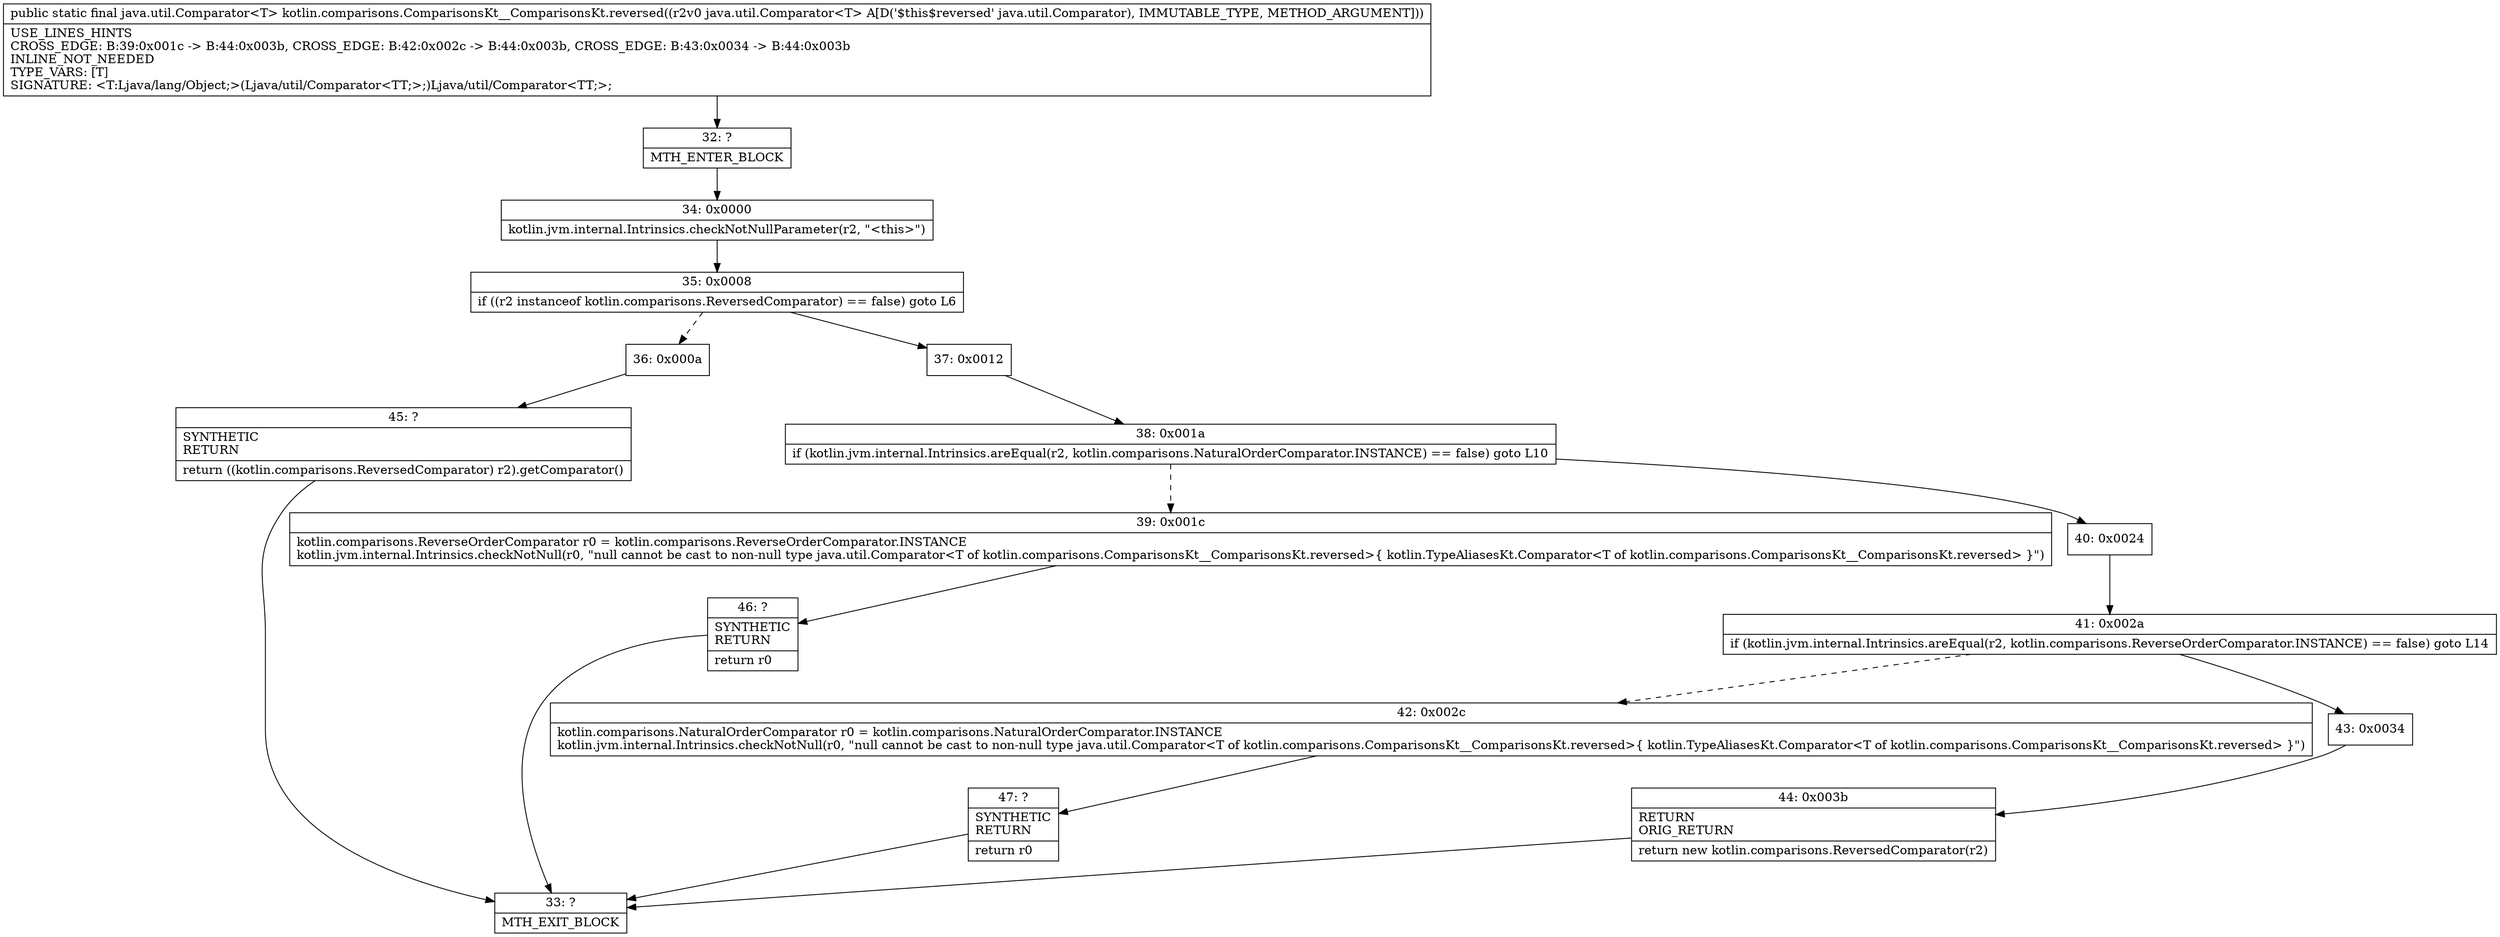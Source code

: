 digraph "CFG forkotlin.comparisons.ComparisonsKt__ComparisonsKt.reversed(Ljava\/util\/Comparator;)Ljava\/util\/Comparator;" {
Node_32 [shape=record,label="{32\:\ ?|MTH_ENTER_BLOCK\l}"];
Node_34 [shape=record,label="{34\:\ 0x0000|kotlin.jvm.internal.Intrinsics.checkNotNullParameter(r2, \"\<this\>\")\l}"];
Node_35 [shape=record,label="{35\:\ 0x0008|if ((r2 instanceof kotlin.comparisons.ReversedComparator) == false) goto L6\l}"];
Node_36 [shape=record,label="{36\:\ 0x000a}"];
Node_45 [shape=record,label="{45\:\ ?|SYNTHETIC\lRETURN\l|return ((kotlin.comparisons.ReversedComparator) r2).getComparator()\l}"];
Node_33 [shape=record,label="{33\:\ ?|MTH_EXIT_BLOCK\l}"];
Node_37 [shape=record,label="{37\:\ 0x0012}"];
Node_38 [shape=record,label="{38\:\ 0x001a|if (kotlin.jvm.internal.Intrinsics.areEqual(r2, kotlin.comparisons.NaturalOrderComparator.INSTANCE) == false) goto L10\l}"];
Node_39 [shape=record,label="{39\:\ 0x001c|kotlin.comparisons.ReverseOrderComparator r0 = kotlin.comparisons.ReverseOrderComparator.INSTANCE\lkotlin.jvm.internal.Intrinsics.checkNotNull(r0, \"null cannot be cast to non\-null type java.util.Comparator\<T of kotlin.comparisons.ComparisonsKt__ComparisonsKt.reversed\>\{ kotlin.TypeAliasesKt.Comparator\<T of kotlin.comparisons.ComparisonsKt__ComparisonsKt.reversed\> \}\")\l}"];
Node_46 [shape=record,label="{46\:\ ?|SYNTHETIC\lRETURN\l|return r0\l}"];
Node_40 [shape=record,label="{40\:\ 0x0024}"];
Node_41 [shape=record,label="{41\:\ 0x002a|if (kotlin.jvm.internal.Intrinsics.areEqual(r2, kotlin.comparisons.ReverseOrderComparator.INSTANCE) == false) goto L14\l}"];
Node_42 [shape=record,label="{42\:\ 0x002c|kotlin.comparisons.NaturalOrderComparator r0 = kotlin.comparisons.NaturalOrderComparator.INSTANCE\lkotlin.jvm.internal.Intrinsics.checkNotNull(r0, \"null cannot be cast to non\-null type java.util.Comparator\<T of kotlin.comparisons.ComparisonsKt__ComparisonsKt.reversed\>\{ kotlin.TypeAliasesKt.Comparator\<T of kotlin.comparisons.ComparisonsKt__ComparisonsKt.reversed\> \}\")\l}"];
Node_47 [shape=record,label="{47\:\ ?|SYNTHETIC\lRETURN\l|return r0\l}"];
Node_43 [shape=record,label="{43\:\ 0x0034}"];
Node_44 [shape=record,label="{44\:\ 0x003b|RETURN\lORIG_RETURN\l|return new kotlin.comparisons.ReversedComparator(r2)\l}"];
MethodNode[shape=record,label="{public static final java.util.Comparator\<T\> kotlin.comparisons.ComparisonsKt__ComparisonsKt.reversed((r2v0 java.util.Comparator\<T\> A[D('$this$reversed' java.util.Comparator), IMMUTABLE_TYPE, METHOD_ARGUMENT]))  | USE_LINES_HINTS\lCROSS_EDGE: B:39:0x001c \-\> B:44:0x003b, CROSS_EDGE: B:42:0x002c \-\> B:44:0x003b, CROSS_EDGE: B:43:0x0034 \-\> B:44:0x003b\lINLINE_NOT_NEEDED\lTYPE_VARS: [T]\lSIGNATURE: \<T:Ljava\/lang\/Object;\>(Ljava\/util\/Comparator\<TT;\>;)Ljava\/util\/Comparator\<TT;\>;\l}"];
MethodNode -> Node_32;Node_32 -> Node_34;
Node_34 -> Node_35;
Node_35 -> Node_36[style=dashed];
Node_35 -> Node_37;
Node_36 -> Node_45;
Node_45 -> Node_33;
Node_37 -> Node_38;
Node_38 -> Node_39[style=dashed];
Node_38 -> Node_40;
Node_39 -> Node_46;
Node_46 -> Node_33;
Node_40 -> Node_41;
Node_41 -> Node_42[style=dashed];
Node_41 -> Node_43;
Node_42 -> Node_47;
Node_47 -> Node_33;
Node_43 -> Node_44;
Node_44 -> Node_33;
}

